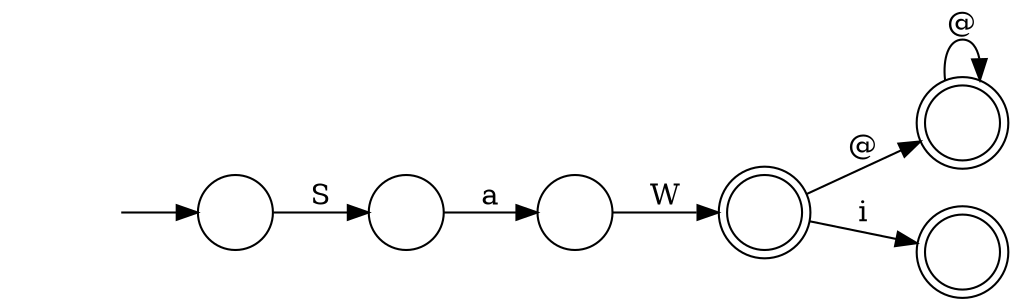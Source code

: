 digraph Automaton {
  rankdir = LR;
  0 [shape=circle,label=""];
  initial [shape=plaintext,label=""];
  initial -> 0
  0 -> 1 [label="S"]
  1 [shape=circle,label=""];
  1 -> 2 [label="a"]
  2 [shape=circle,label=""];
  2 -> 3 [label="W"]
  3 [shape=doublecircle,label=""];
  3 -> 4 [label="@"]
  3 -> 5 [label="i"]
  4 [shape=doublecircle,label=""];
  4 -> 4 [label="@"]
  5 [shape=doublecircle,label=""];
}
